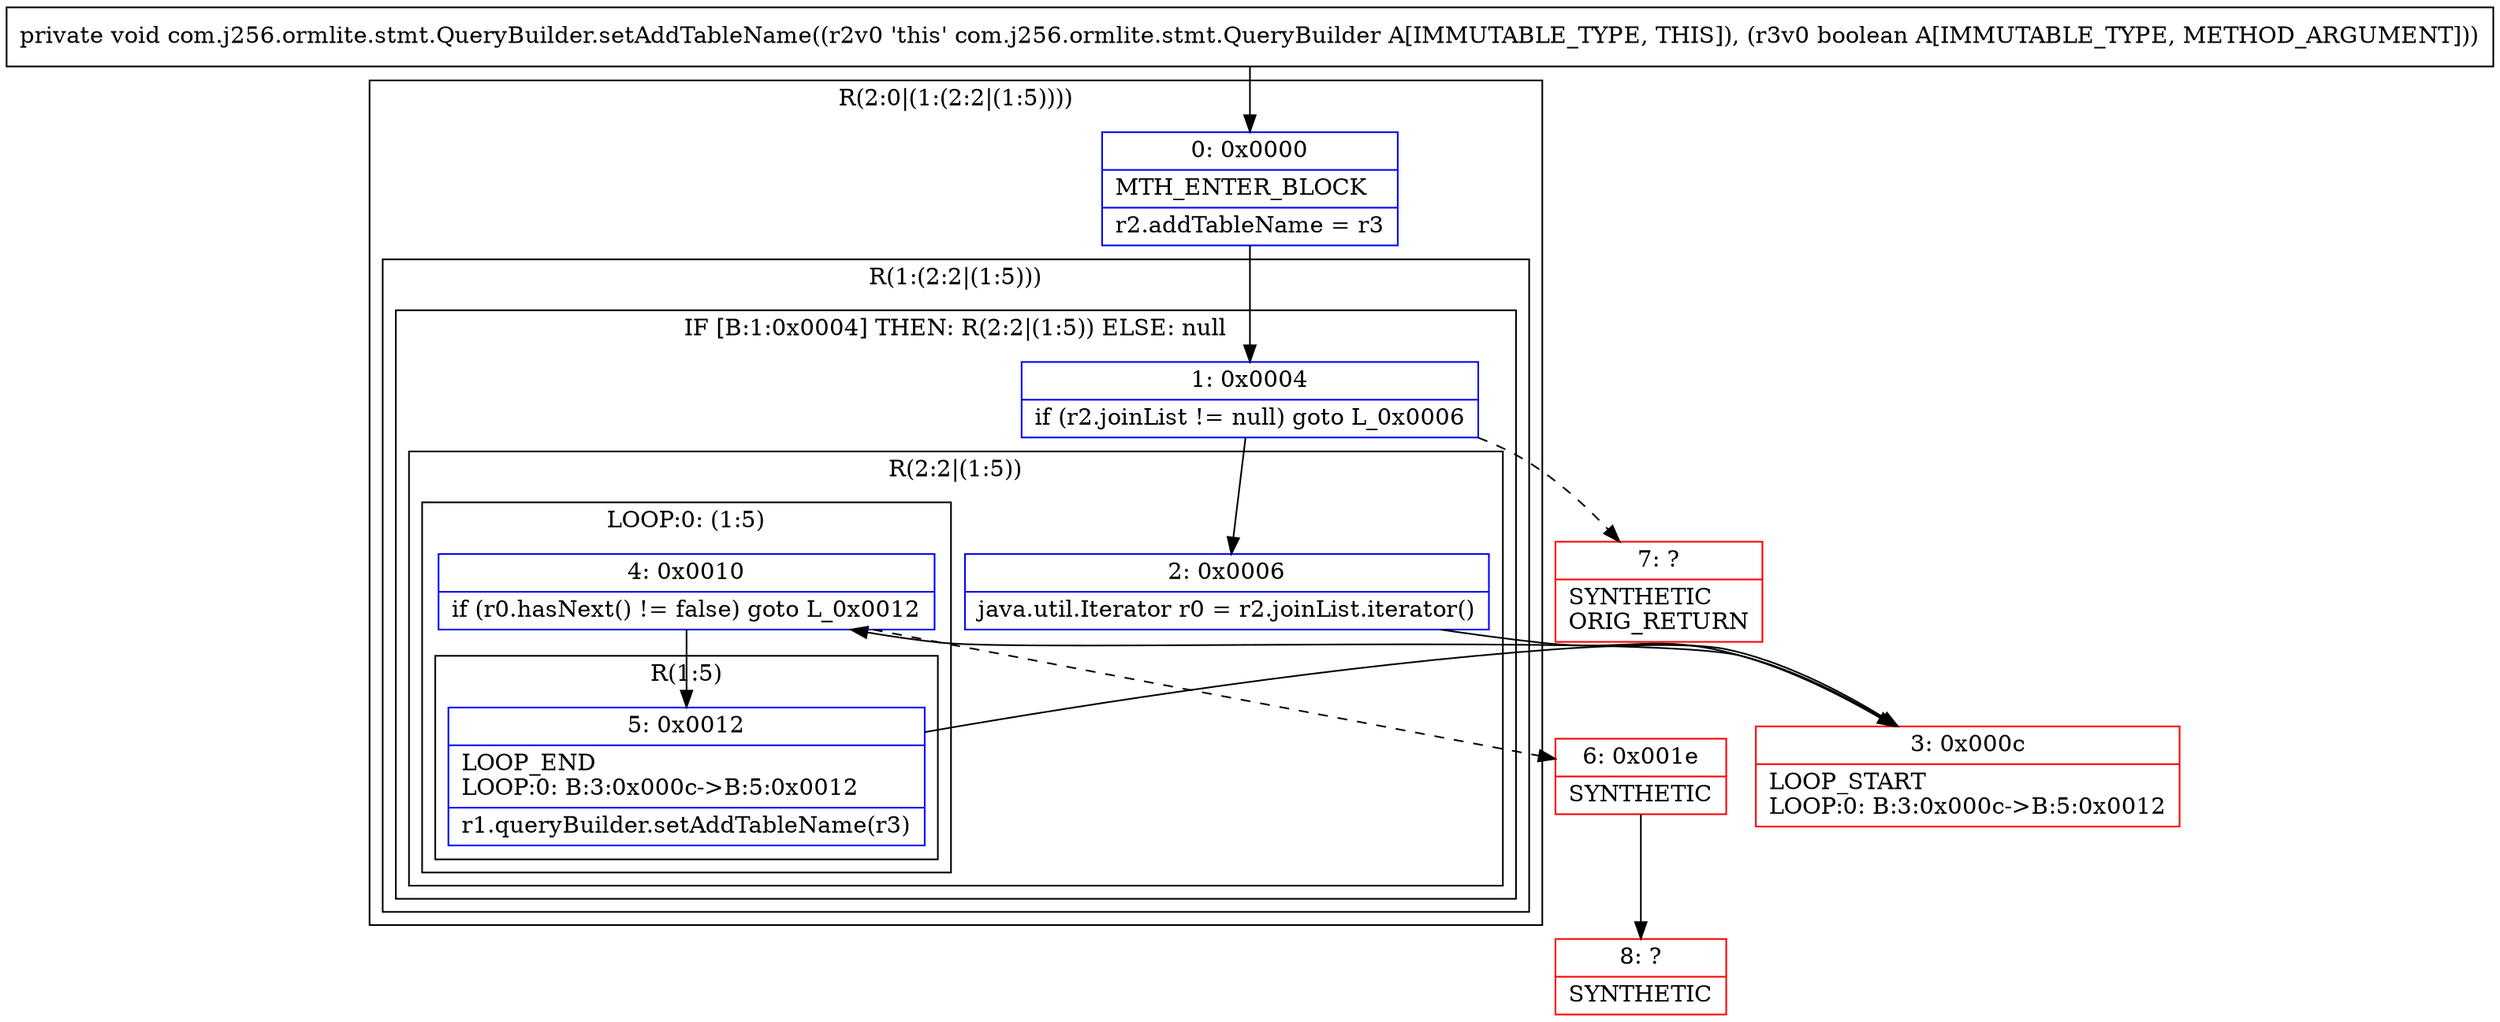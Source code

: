 digraph "CFG forcom.j256.ormlite.stmt.QueryBuilder.setAddTableName(Z)V" {
subgraph cluster_Region_236584257 {
label = "R(2:0|(1:(2:2|(1:5))))";
node [shape=record,color=blue];
Node_0 [shape=record,label="{0\:\ 0x0000|MTH_ENTER_BLOCK\l|r2.addTableName = r3\l}"];
subgraph cluster_Region_924007104 {
label = "R(1:(2:2|(1:5)))";
node [shape=record,color=blue];
subgraph cluster_IfRegion_1549407021 {
label = "IF [B:1:0x0004] THEN: R(2:2|(1:5)) ELSE: null";
node [shape=record,color=blue];
Node_1 [shape=record,label="{1\:\ 0x0004|if (r2.joinList != null) goto L_0x0006\l}"];
subgraph cluster_Region_615639732 {
label = "R(2:2|(1:5))";
node [shape=record,color=blue];
Node_2 [shape=record,label="{2\:\ 0x0006|java.util.Iterator r0 = r2.joinList.iterator()\l}"];
subgraph cluster_LoopRegion_1694754966 {
label = "LOOP:0: (1:5)";
node [shape=record,color=blue];
Node_4 [shape=record,label="{4\:\ 0x0010|if (r0.hasNext() != false) goto L_0x0012\l}"];
subgraph cluster_Region_1273502668 {
label = "R(1:5)";
node [shape=record,color=blue];
Node_5 [shape=record,label="{5\:\ 0x0012|LOOP_END\lLOOP:0: B:3:0x000c\-\>B:5:0x0012\l|r1.queryBuilder.setAddTableName(r3)\l}"];
}
}
}
}
}
}
Node_3 [shape=record,color=red,label="{3\:\ 0x000c|LOOP_START\lLOOP:0: B:3:0x000c\-\>B:5:0x0012\l}"];
Node_6 [shape=record,color=red,label="{6\:\ 0x001e|SYNTHETIC\l}"];
Node_7 [shape=record,color=red,label="{7\:\ ?|SYNTHETIC\lORIG_RETURN\l}"];
Node_8 [shape=record,color=red,label="{8\:\ ?|SYNTHETIC\l}"];
MethodNode[shape=record,label="{private void com.j256.ormlite.stmt.QueryBuilder.setAddTableName((r2v0 'this' com.j256.ormlite.stmt.QueryBuilder A[IMMUTABLE_TYPE, THIS]), (r3v0 boolean A[IMMUTABLE_TYPE, METHOD_ARGUMENT])) }"];
MethodNode -> Node_0;
Node_0 -> Node_1;
Node_1 -> Node_2;
Node_1 -> Node_7[style=dashed];
Node_2 -> Node_3;
Node_4 -> Node_5;
Node_4 -> Node_6[style=dashed];
Node_5 -> Node_3;
Node_3 -> Node_4;
Node_6 -> Node_8;
}

